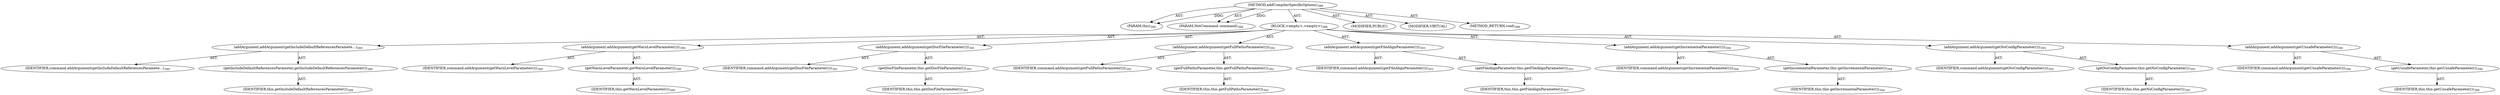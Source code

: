 digraph "addCompilerSpecificOptions" {  
"111669149715" [label = <(METHOD,addCompilerSpecificOptions)<SUB>388</SUB>> ]
"115964116999" [label = <(PARAM,this)<SUB>388</SUB>> ]
"115964117020" [label = <(PARAM,NetCommand command)<SUB>388</SUB>> ]
"25769803802" [label = <(BLOCK,&lt;empty&gt;,&lt;empty&gt;)<SUB>388</SUB>> ]
"30064771140" [label = <(addArgument,addArgument(getIncludeDefaultReferencesParamete...)<SUB>389</SUB>> ]
"68719476793" [label = <(IDENTIFIER,command,addArgument(getIncludeDefaultReferencesParamete...)<SUB>389</SUB>> ]
"30064771141" [label = <(getIncludeDefaultReferencesParameter,getIncludeDefaultReferencesParameter())<SUB>389</SUB>> ]
"68719476743" [label = <(IDENTIFIER,this,getIncludeDefaultReferencesParameter())<SUB>389</SUB>> ]
"30064771142" [label = <(addArgument,addArgument(getWarnLevelParameter()))<SUB>390</SUB>> ]
"68719476794" [label = <(IDENTIFIER,command,addArgument(getWarnLevelParameter()))<SUB>390</SUB>> ]
"30064771143" [label = <(getWarnLevelParameter,getWarnLevelParameter())<SUB>390</SUB>> ]
"68719476744" [label = <(IDENTIFIER,this,getWarnLevelParameter())<SUB>390</SUB>> ]
"30064771144" [label = <(addArgument,addArgument(getDocFileParameter()))<SUB>391</SUB>> ]
"68719476795" [label = <(IDENTIFIER,command,addArgument(getDocFileParameter()))<SUB>391</SUB>> ]
"30064771145" [label = <(getDocFileParameter,this.getDocFileParameter())<SUB>391</SUB>> ]
"68719476745" [label = <(IDENTIFIER,this,this.getDocFileParameter())<SUB>391</SUB>> ]
"30064771146" [label = <(addArgument,addArgument(getFullPathsParameter()))<SUB>392</SUB>> ]
"68719476796" [label = <(IDENTIFIER,command,addArgument(getFullPathsParameter()))<SUB>392</SUB>> ]
"30064771147" [label = <(getFullPathsParameter,this.getFullPathsParameter())<SUB>392</SUB>> ]
"68719476746" [label = <(IDENTIFIER,this,this.getFullPathsParameter())<SUB>392</SUB>> ]
"30064771148" [label = <(addArgument,addArgument(getFileAlignParameter()))<SUB>393</SUB>> ]
"68719476797" [label = <(IDENTIFIER,command,addArgument(getFileAlignParameter()))<SUB>393</SUB>> ]
"30064771149" [label = <(getFileAlignParameter,this.getFileAlignParameter())<SUB>393</SUB>> ]
"68719476747" [label = <(IDENTIFIER,this,this.getFileAlignParameter())<SUB>393</SUB>> ]
"30064771150" [label = <(addArgument,addArgument(getIncrementalParameter()))<SUB>394</SUB>> ]
"68719476798" [label = <(IDENTIFIER,command,addArgument(getIncrementalParameter()))<SUB>394</SUB>> ]
"30064771151" [label = <(getIncrementalParameter,this.getIncrementalParameter())<SUB>394</SUB>> ]
"68719476748" [label = <(IDENTIFIER,this,this.getIncrementalParameter())<SUB>394</SUB>> ]
"30064771152" [label = <(addArgument,addArgument(getNoConfigParameter()))<SUB>395</SUB>> ]
"68719476799" [label = <(IDENTIFIER,command,addArgument(getNoConfigParameter()))<SUB>395</SUB>> ]
"30064771153" [label = <(getNoConfigParameter,this.getNoConfigParameter())<SUB>395</SUB>> ]
"68719476749" [label = <(IDENTIFIER,this,this.getNoConfigParameter())<SUB>395</SUB>> ]
"30064771154" [label = <(addArgument,addArgument(getUnsafeParameter()))<SUB>396</SUB>> ]
"68719476800" [label = <(IDENTIFIER,command,addArgument(getUnsafeParameter()))<SUB>396</SUB>> ]
"30064771155" [label = <(getUnsafeParameter,this.getUnsafeParameter())<SUB>396</SUB>> ]
"68719476750" [label = <(IDENTIFIER,this,this.getUnsafeParameter())<SUB>396</SUB>> ]
"133143986220" [label = <(MODIFIER,PUBLIC)> ]
"133143986221" [label = <(MODIFIER,VIRTUAL)> ]
"128849018899" [label = <(METHOD_RETURN,void)<SUB>388</SUB>> ]
  "111669149715" -> "115964116999"  [ label = "AST: "] 
  "111669149715" -> "115964117020"  [ label = "AST: "] 
  "111669149715" -> "25769803802"  [ label = "AST: "] 
  "111669149715" -> "133143986220"  [ label = "AST: "] 
  "111669149715" -> "133143986221"  [ label = "AST: "] 
  "111669149715" -> "128849018899"  [ label = "AST: "] 
  "25769803802" -> "30064771140"  [ label = "AST: "] 
  "25769803802" -> "30064771142"  [ label = "AST: "] 
  "25769803802" -> "30064771144"  [ label = "AST: "] 
  "25769803802" -> "30064771146"  [ label = "AST: "] 
  "25769803802" -> "30064771148"  [ label = "AST: "] 
  "25769803802" -> "30064771150"  [ label = "AST: "] 
  "25769803802" -> "30064771152"  [ label = "AST: "] 
  "25769803802" -> "30064771154"  [ label = "AST: "] 
  "30064771140" -> "68719476793"  [ label = "AST: "] 
  "30064771140" -> "30064771141"  [ label = "AST: "] 
  "30064771141" -> "68719476743"  [ label = "AST: "] 
  "30064771142" -> "68719476794"  [ label = "AST: "] 
  "30064771142" -> "30064771143"  [ label = "AST: "] 
  "30064771143" -> "68719476744"  [ label = "AST: "] 
  "30064771144" -> "68719476795"  [ label = "AST: "] 
  "30064771144" -> "30064771145"  [ label = "AST: "] 
  "30064771145" -> "68719476745"  [ label = "AST: "] 
  "30064771146" -> "68719476796"  [ label = "AST: "] 
  "30064771146" -> "30064771147"  [ label = "AST: "] 
  "30064771147" -> "68719476746"  [ label = "AST: "] 
  "30064771148" -> "68719476797"  [ label = "AST: "] 
  "30064771148" -> "30064771149"  [ label = "AST: "] 
  "30064771149" -> "68719476747"  [ label = "AST: "] 
  "30064771150" -> "68719476798"  [ label = "AST: "] 
  "30064771150" -> "30064771151"  [ label = "AST: "] 
  "30064771151" -> "68719476748"  [ label = "AST: "] 
  "30064771152" -> "68719476799"  [ label = "AST: "] 
  "30064771152" -> "30064771153"  [ label = "AST: "] 
  "30064771153" -> "68719476749"  [ label = "AST: "] 
  "30064771154" -> "68719476800"  [ label = "AST: "] 
  "30064771154" -> "30064771155"  [ label = "AST: "] 
  "30064771155" -> "68719476750"  [ label = "AST: "] 
  "111669149715" -> "115964116999"  [ label = "DDG: "] 
  "111669149715" -> "115964117020"  [ label = "DDG: "] 
}

